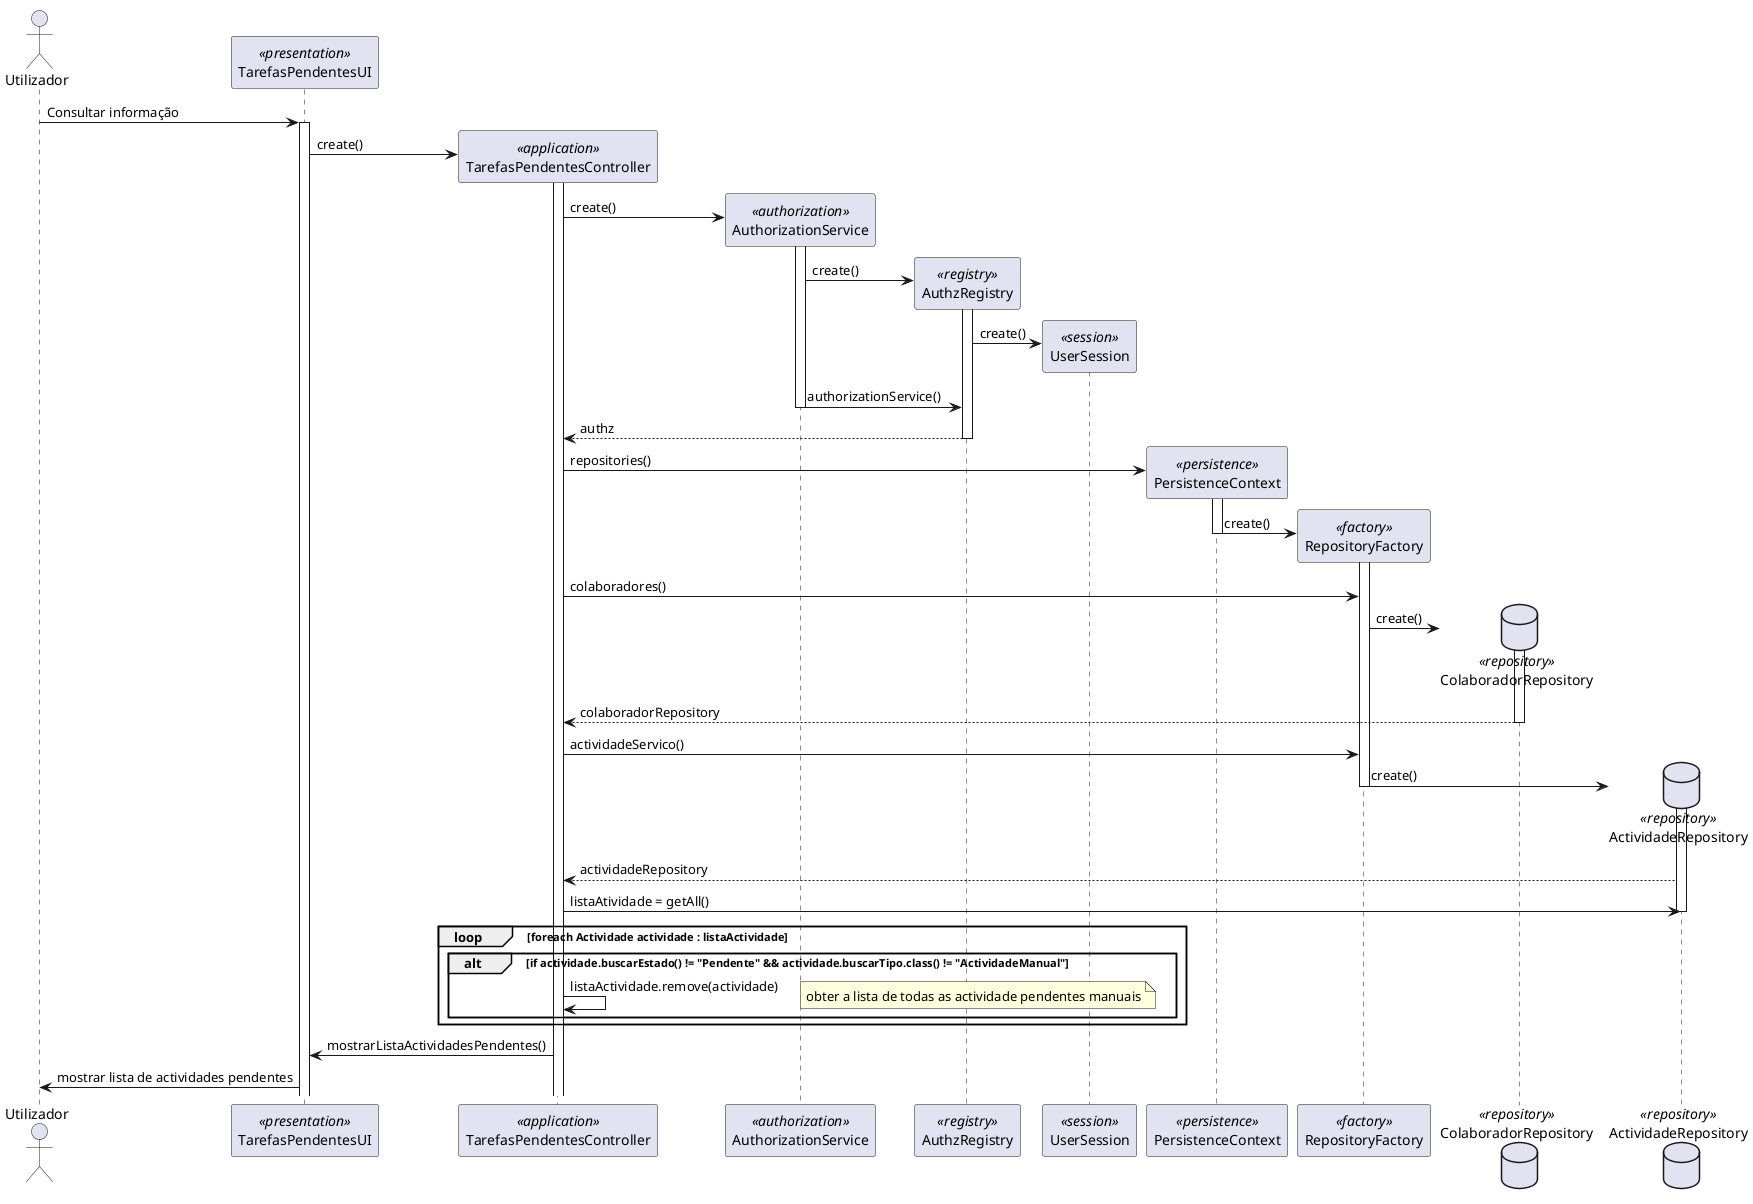 @startuml
'https://plantuml.com/sequence-diagram

actor "Utilizador" as UTIL

participant TarefasPendentesUI as WDUI <<presentation>>
participant TarefasPendentesController as CTRL <<application>>

participant AuthorizationService as AUTH <<authorization>>
participant AuthzRegistry as AUTHR <<registry>>
participant UserSession as USER <<session>>
participant PersistenceContext as PC <<persistence>>
participant RepositoryFactory as REP <<factory>>

database ColaboradorRepository as CB <<repository>>
database ActividadeRepository as AR <<repository>>

UTIL -> WDUI: Consultar informação
activate WDUI

    WDUI -> CTRL**: create()

activate CTRL
    CTRL -> AUTH**: create()
activate AUTH

    AUTH -> AUTHR**: create()

activate AUTHR
    AUTHR -> USER**: create()

    AUTH -> AUTHR: authorizationService()
    deactivate AUTH

    AUTHR --> CTRL: authz
deactivate AUTHR

    CTRL -> PC**:repositories()

activate PC
    PC -> REP**: create()
deactivate PC
activate REP
    CTRL -> REP: colaboradores()
    REP -> CB**: create()
activate CB
    CB --> CTRL: colaboradorRepository
deactivate CB

    CTRL -> REP: actividadeServico()
    REP -> AR**: create()
deactivate REP
activate AR
    AR --> CTRL: actividadeRepository
    CTRL -> AR: listaAtividade = getAll()
deactivate AR

loop foreach Actividade actividade : listaActividade
alt if actividade.buscarEstado() != "Pendente" && actividade.buscarTipo.class() != "ActividadeManual"
    CTRL -> CTRL: listaActividade.remove(actividade)
    note right : obter a lista de todas as actividade pendentes manuais
end
end

CTRL -> WDUI : mostrarListaActividadesPendentes()
WDUI -> UTIL : mostrar lista de actividades pendentes

@enduml